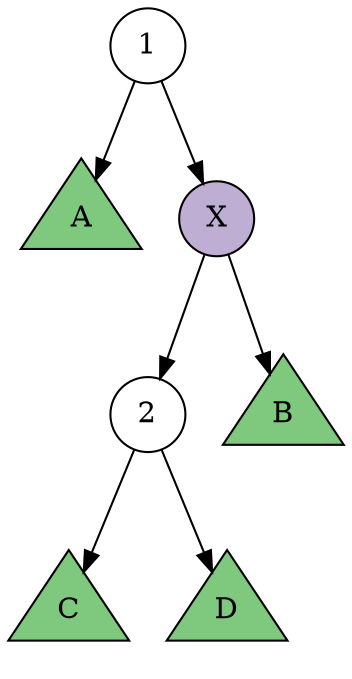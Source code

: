digraph zigzag{
    node[shape=circle fixedsize=true style=filled fillcolor=white colorscheme=accent8 ];
    1->A;
    1->X;
    2->C;
    2->D;
    X->B;
    X->2;
   
    A,B,C,D[shape=triangle height=0.8 width=0.8 fillcolor="1"];
    X[fillcolor="2"]
}
